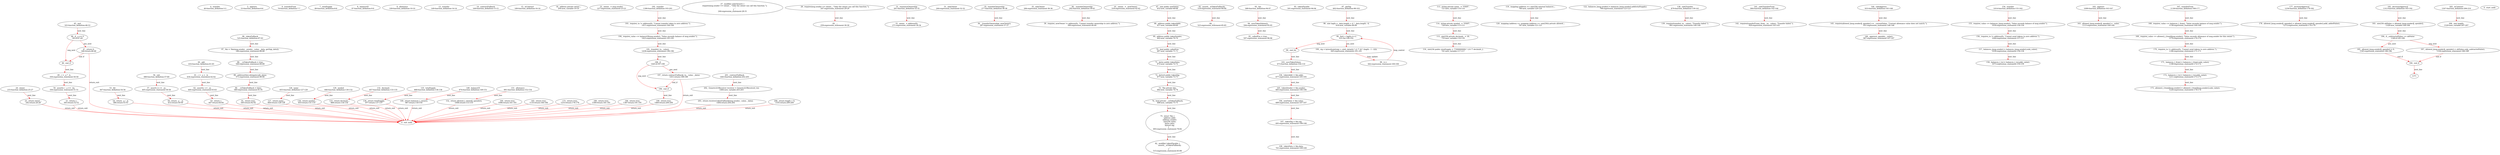 digraph  {
40 [label="4_ transfer\n40-function_definition-5-5", type_label=function_definition];
55 [label="5_ approve\n55-function_definition-6-6", type_label=function_definition];
70 [label="6_ transferFrom\n70-function_definition-7-7", type_label=function_definition];
89 [label="7_ totalSupply\n89-function_definition-8-8", type_label=function_definition];
97 [label="8_ balanceOf\n97-function_definition-9-9", type_label=function_definition];
109 [label="9_ allowance\n109-function_definition-10-10", type_label=function_definition];
149 [label="13_ transfer\n149-function_definition-14-14", type_label=function_definition];
169 [label="14_ contractFallback\n169-function_definition-15-15", type_label=function_definition];
189 [label="15_ isContract\n189-function_definition-16-16", type_label=function_definition];
204 [label="18_ address private owner_;\n204-new_variable-19-19", type_label=new_variable];
227 [label="22_ owner_ = msg.sender;\n227-expression_statement-23-23", type_label=expression_statement];
233 [label="24_ owner\n233-function_definition-25-27", type_label=function_definition];
242 [label="25_ return owner_;\n242-return-26-26", type_label=return];
244 [label="27_ modifier onlyOwner() {\n        require(msg.sender == owner_, \"Only the owner can call this function.\");\n        _;\n    }\n244-expression_statement-28-31", type_label=expression_statement];
247 [label="28_ require(msg.sender == owner_, \"Only the owner can call this function.\");\n247-expression_statement-29-29", type_label=expression_statement];
259 [label="29_ _;\n259-expression_statement-30-30", type_label=expression_statement];
261 [label="31_ renounceOwnership\n261-function_definition-32-35", type_label=function_definition];
264 [label="31_ onlyOwner\n264-expression_statement-32-32", type_label=expression_statement];
271 [label="33_ owner_ = address(0);\n271-expression_statement-34-34", type_label=expression_statement];
277 [label="35_ transferOwnership\n277-function_definition-36-38", type_label=function_definition];
284 [label="35_ onlyOwner\n284-expression_statement-36-36", type_label=expression_statement];
287 [label="36_ _transferOwnership(_newOwner);\n287-expression_statement-37-37", type_label=expression_statement];
292 [label="38_ _transferOwnership\n292-function_definition-39-43", type_label=function_definition];
300 [label="39_ require(_newOwner != address(0), \"Cannot transfer ownership to zero address.\");\n300-expression_statement-40-40", type_label=expression_statement];
318 [label="41_ owner_ = _newOwner;\n318-expression_statement-42-42", type_label=expression_statement];
325 [label="45_ mul\n325-function_definition-46-53", type_label=function_definition];
343 [label="46_ if__a == 0\n343-if-47-49", type_label=if];
1877 [label="46_ end_if", type_label=end_if];
348 [label="47_ return 0;\n348-return-48-48", type_label=return];
350 [label="49_ c = _a * _b;\n350-expression_statement-50-50", type_label=expression_statement];
356 [label="50_ assert(c / _a == _b);\n356-expression_statement-51-51", type_label=expression_statement];
365 [label="51_ return c;\n365-return-52-52", type_label=return];
367 [label="53_ div\n367-function_definition-54-56", type_label=function_definition];
384 [label="54_ return _a / _b;\n384-return-55-55", type_label=return];
388 [label="56_ sub\n388-function_definition-57-60", type_label=function_definition];
405 [label="57_ assert(_b <= _a);\n405-expression_statement-58-58", type_label=expression_statement];
412 [label="58_ return _a - _b;\n412-return-59-59", type_label=return];
416 [label="60_ add\n416-function_definition-61-65", type_label=function_definition];
434 [label="61_ c = _a + _b;\n434-expression_statement-62-62", type_label=expression_statement];
440 [label="62_ assert(c >= _a);\n440-expression_statement-63-63", type_label=expression_statement];
447 [label="63_ return c;\n447-return-64-64", type_label=return];
452 [label="67_ uint public sentValue;\n452-new_variable-68-68", type_label=new_variable];
457 [label="68_ address public tokenAddr;\n457-new_variable-69-69", type_label=new_variable];
462 [label="69_ address public tokenSender;\n462-new_variable-70-70", type_label=new_variable];
467 [label="70_ bool public calledFoo;\n467-new_variable-71-71", type_label=new_variable];
472 [label="71_ bytes public tokenData;\n472-new_variable-72-72", type_label=new_variable];
477 [label="72_ bytes4 public tokenSig;\n477-new_variable-73-73", type_label=new_variable];
482 [label="73_ Tkn private tkn;\n482-new_variable-74-74", type_label=new_variable];
488 [label="74_ bool private __isTokenFallback;\n488-new_variable-75-75", type_label=new_variable];
493 [label="75_ struct Tkn {\n        address addr;\n        address sender;\n        uint256 value;\n        bytes data;\n        bytes4 sig;\n    }\n493-expression_statement-76-82", type_label=expression_statement];
515 [label="82_ modifier tokenPayable {\n        assert(__isTokenFallback);\n        _;\n    }\n515-expression_statement-83-86", type_label=expression_statement];
518 [label="83_ assert(__isTokenFallback);\n518-expression_statement-84-84", type_label=expression_statement];
523 [label="84_ _;\n523-expression_statement-85-85", type_label=expression_statement];
525 [label="86_ tokenFallback\n525-function_definition-87-93", type_label=function_definition];
546 [label="87_ tkn = Tkn(msg.sender, _sender, _value, _data, getSig(_data));\n546-expression_statement-88-88", type_label=expression_statement];
566 [label="88_ __isTokenFallback = true;\n566-expression_statement-89-89", type_label=expression_statement];
571 [label="89_ address(this).delegatecall(_data);\n571-expression_statement-90-90", type_label=expression_statement];
580 [label="90_ __isTokenFallback = false;\n580-expression_statement-91-91", type_label=expression_statement];
585 [label="91_ return true;\n585-return-92-92", type_label=return];
588 [label="93_ foo\n588-function_definition-94-97", type_label=function_definition];
591 [label="93_ tokenPayable\n591-expression_statement-94-94", type_label=expression_statement];
594 [label="94_ saveTokenValues();\n594-expression_statement-95-95", type_label=expression_statement];
597 [label="95_ calledFoo = true;\n597-expression_statement-96-96", type_label=expression_statement];
602 [label="97_ getSig\n602-function_definition-98-103", type_label=function_definition];
616 [label="98_ uint lngth = _data.length < 4 ? _data.length : 4;\n616-new_variable-99-99", type_label=new_variable];
631 [label="99_ for(i < lngth;;i++)\n631-for-100-102", type_label=for];
2165 [label="99_ end_for", type_label=end_for];
642 [label="99_ i++\n642-expression_statement-100-100", type_label=expression_statement];
645 [label="100_ sig = bytes4(uint(sig) + uint(_data[i]) * (2 ** (8 * (lngth - 1 - i))));\n645-expression_statement-101-101", type_label=expression_statement];
673 [label="103_ saveTokenValues\n673-function_definition-104-110", type_label=function_definition];
677 [label="104_ tokenAddr = tkn.addr;\n677-expression_statement-105-105", type_label=expression_statement];
683 [label="105_ tokenSender = tkn.sender;\n683-expression_statement-106-106", type_label=expression_statement];
689 [label="106_ sentValue = tkn.value;\n689-expression_statement-107-107", type_label=expression_statement];
695 [label="107_ tokenSig = tkn.sig;\n695-expression_statement-108-108", type_label=expression_statement];
701 [label="108_ tokenData = tkn.data;\n701-expression_statement-109-109", type_label=expression_statement];
721 [label="113_ string private name_ = \"FISH\";\n721-new_variable-114-114", type_label=new_variable];
728 [label="114_ string private symbol_ = \"FISH\";\n728-new_variable-115-115", type_label=new_variable];
735 [label="115_ uint256 private decimals_ = 18;\n735-new_variable-116-116", type_label=new_variable];
741 [label="116_ uint256 public totalSupply = 77000000000 * (10 ** decimals_);\n741-new_variable-117-117", type_label=new_variable];
780 [label="119_ mapping (address => uint256) internal balances_;\n780-new_variable-120-120", type_label=new_variable];
787 [label="120_ mapping (address => mapping (address => uint256)) private allowed_;\n787-new_variable-121-121", type_label=new_variable];
798 [label="122_ balances_[msg.sender] = balances_[msg.sender].add(totalSupply);\n798-expression_statement-123-123", type_label=expression_statement];
835 [label="126_ name\n835-function_definition-127-129", type_label=function_definition];
844 [label="127_ return name_;\n844-return-128-128", type_label=return];
846 [label="129_ symbol\n846-function_definition-130-132", type_label=function_definition];
855 [label="130_ return symbol_;\n855-return-131-131", type_label=return];
857 [label="132_ decimals\n857-function_definition-133-135", type_label=function_definition];
866 [label="133_ return decimals_;\n866-return-134-134", type_label=return];
868 [label="135_ totalSupply\n868-function_definition-136-138", type_label=function_definition];
877 [label="136_ return totalSupply;\n877-return-137-137", type_label=return];
879 [label="138_ safeTransfer\n879-function_definition-139-141", type_label=function_definition];
891 [label="139_ require(transfer(_to, _value), \"Transfer failed.\");\n891-expression_statement-140-140", type_label=expression_statement];
904 [label="141_ safeTransferFrom\n904-function_definition-142-144", type_label=function_definition];
920 [label="142_ require(transferFrom(_from, _to, _value), \"Transfer failed.\");\n920-expression_statement-143-143", type_label=expression_statement];
935 [label="144_ safeApprove\n935-function_definition-145-148", type_label=function_definition];
951 [label="145_ require(allowed_[msg.sender][_spender] == _currentValue, \"Current allowance value does not match.\");\n951-expression_statement-146-146", type_label=expression_statement];
967 [label="146_ approve(_spender, _value);\n967-expression_statement-147-147", type_label=expression_statement];
974 [label="148_ balanceOf\n974-function_definition-149-151", type_label=function_definition];
987 [label="149_ return balances_[_owner];\n987-return-150-150", type_label=return];
991 [label="151_ allowance\n991-function_definition-152-154", type_label=function_definition];
1008 [label="152_ return allowed_[_owner][_spender];\n1008-return-153-153", type_label=return];
1014 [label="154_ transfer\n1014-function_definition-155-162", type_label=function_definition];
1030 [label="155_ require(_value <= balances_[msg.sender], \"Value exceeds balance of msg.sender.\");\n1030-expression_statement-156-156", type_label=expression_statement];
1044 [label="156_ require(_to != address(0), \"Cannot send tokens to zero address.\");\n1044-expression_statement-157-157", type_label=expression_statement];
1056 [label="157_ balances_[msg.sender] = balances_[msg.sender].sub(_value);\n1056-expression_statement-158-158", type_label=expression_statement];
1073 [label="158_ balances_[_to] = balances_[_to].add(_value);\n1073-expression_statement-159-159", type_label=expression_statement];
1096 [label="160_ return true;\n1096-return-161-161", type_label=return];
1099 [label="162_ approve\n1099-function_definition-163-167", type_label=function_definition];
1115 [label="163_ allowed_[msg.sender][_spender] = _value;\n1115-expression_statement-164-164", type_label=expression_statement];
1135 [label="165_ return true;\n1135-return-166-166", type_label=return];
1138 [label="167_ transferFrom\n1138-function_definition-168-177", type_label=function_definition];
1158 [label="168_ require(_value <= balances_[_from], \"Value exceeds balance of msg.sender.\");\n1158-expression_statement-169-169", type_label=expression_statement];
1170 [label="169_ require(_value <= allowed_[_from][msg.sender], \"Value exceeds allowance of msg.sender for this owner.\");\n1170-expression_statement-170-170", type_label=expression_statement];
1186 [label="170_ require(_to != address(0), \"Cannot send tokens to zero address.\");\n1186-expression_statement-171-171", type_label=expression_statement];
1198 [label="171_ balances_[_from] = balances_[_from].sub(_value);\n1198-expression_statement-172-172", type_label=expression_statement];
1211 [label="172_ balances_[_to] = balances_[_to].add(_value);\n1211-expression_statement-173-173", type_label=expression_statement];
1224 [label="173_ allowed_[_from][msg.sender] = allowed_[_from][msg.sender].sub(_value);\n1224-expression_statement-174-174", type_label=expression_statement];
1253 [label="175_ return true;\n1253-return-176-176", type_label=return];
1256 [label="177_ increaseApproval\n1256-function_definition-178-182", type_label=function_definition];
1272 [label="178_ allowed_[msg.sender][_spender] = allowed_[msg.sender][_spender].add(_addedValue);\n1272-expression_statement-179-179", type_label=expression_statement];
1309 [label="180_ return true;\n1309-return-181-181", type_label=return];
1312 [label="182_ decreaseApproval\n1312-function_definition-183-192", type_label=function_definition];
1328 [label="183_ uint256 oldValue = allowed_[msg.sender][_spender];\n1328-new_variable-184-184", type_label=new_variable];
1340 [label="184_ if__subtractedValue >= oldValue\n1340-if-185-189", type_label=if];
2874 [label="184_ end_if", type_label=end_if];
1345 [label="185_ allowed_[msg.sender][_spender] = 0;\n1345-expression_statement-186-186", type_label=expression_statement];
1356 [label="187_ allowed_[msg.sender][_spender] = oldValue.sub(_subtractedValue);\n1356-expression_statement-188-188", type_label=expression_statement];
1387 [label="190_ return true;\n1387-return-191-191", type_label=return];
1390 [label="192_ transfer\n1390-function_definition-193-201", type_label=function_definition];
1411 [label="193_ require(_to != address(0), \"Cannot transfer token to zero address.\");\n1411-expression_statement-194-194", type_label=expression_statement];
1423 [label="194_ require(_value <= balanceOf(msg.sender), \"Value exceeds balance of msg.sender.\");\n1423-expression_statement-195-195", type_label=expression_statement];
1438 [label="195_ transfer(_to, _value);\n1438-expression_statement-196-196", type_label=expression_statement];
1445 [label="196_ if\n1445-if-197-199", type_label=if];
2979 [label="196_ end_if", type_label=end_if];
1451 [label="197_ return contractFallback(_to, _value, _data);\n1451-return-198-198", type_label=return];
1460 [label="199_ return true;\n1460-return-200-200", type_label=return];
1463 [label="201_ contractFallback\n1463-function_definition-202-205", type_label=function_definition];
1484 [label="202_ Generic223Receiver receiver = Generic223Receiver(_to);\n1484-new_variable-203-203", type_label=new_variable];
1494 [label="203_ return receiver.tokenFallback(msg.sender, _value, _data);\n1494-return-204-204", type_label=return];
1507 [label="205_ isContract\n1507-function_definition-206-210", type_label=function_definition];
1520 [label="206_ uint length;\n1520-new_variable-207-207", type_label=new_variable];
1535 [label="208_ return length > 0;\n1535-return-209-209", type_label=return];
1 [label="0_ start_node", type_label=start];
2 [label="0_ exit_node", type_label=exit];
1371;
233 -> 242  [color=red, controlflow_type=next_line, edge_type=CFG_edge, key=0, label=next_line];
242 -> 2  [color=red, controlflow_type=return_exit, edge_type=CFG_edge, key=0, label=return_exit];
247 -> 259  [color=red, controlflow_type=next_line, edge_type=CFG_edge, key=0, label=next_line];
261 -> 271  [color=red, controlflow_type=next_line, edge_type=CFG_edge, key=0, label=next_line];
277 -> 287  [color=red, controlflow_type=next_line, edge_type=CFG_edge, key=0, label=next_line];
292 -> 300  [color=red, controlflow_type=next_line, edge_type=CFG_edge, key=0, label=next_line];
325 -> 343  [color=red, controlflow_type=next_line, edge_type=CFG_edge, key=0, label=next_line];
343 -> 348  [color=red, controlflow_type=pos_next, edge_type=CFG_edge, key=0, label=pos_next];
343 -> 1877  [color=red, controlflow_type=neg_next, edge_type=CFG_edge, key=0, label=neg_next];
1877 -> 350  [color=red, controlflow_type=next_line, edge_type=CFG_edge, key=0, label=next_line];
348 -> 1877  [color=red, controlflow_type=end_if, edge_type=CFG_edge, key=0, label=end_if];
348 -> 2  [color=red, controlflow_type=return_exit, edge_type=CFG_edge, key=0, label=return_exit];
350 -> 356  [color=red, controlflow_type=next_line, edge_type=CFG_edge, key=0, label=next_line];
356 -> 365  [color=red, controlflow_type=next_line, edge_type=CFG_edge, key=0, label=next_line];
365 -> 2  [color=red, controlflow_type=return_exit, edge_type=CFG_edge, key=0, label=return_exit];
367 -> 384  [color=red, controlflow_type=next_line, edge_type=CFG_edge, key=0, label=next_line];
384 -> 2  [color=red, controlflow_type=return_exit, edge_type=CFG_edge, key=0, label=return_exit];
388 -> 405  [color=red, controlflow_type=next_line, edge_type=CFG_edge, key=0, label=next_line];
405 -> 412  [color=red, controlflow_type=next_line, edge_type=CFG_edge, key=0, label=next_line];
412 -> 2  [color=red, controlflow_type=return_exit, edge_type=CFG_edge, key=0, label=return_exit];
416 -> 434  [color=red, controlflow_type=next_line, edge_type=CFG_edge, key=0, label=next_line];
434 -> 440  [color=red, controlflow_type=next_line, edge_type=CFG_edge, key=0, label=next_line];
440 -> 447  [color=red, controlflow_type=next_line, edge_type=CFG_edge, key=0, label=next_line];
447 -> 2  [color=red, controlflow_type=return_exit, edge_type=CFG_edge, key=0, label=return_exit];
452 -> 457  [color=red, controlflow_type=next_line, edge_type=CFG_edge, key=0, label=next_line];
457 -> 462  [color=red, controlflow_type=next_line, edge_type=CFG_edge, key=0, label=next_line];
462 -> 467  [color=red, controlflow_type=next_line, edge_type=CFG_edge, key=0, label=next_line];
467 -> 472  [color=red, controlflow_type=next_line, edge_type=CFG_edge, key=0, label=next_line];
472 -> 477  [color=red, controlflow_type=next_line, edge_type=CFG_edge, key=0, label=next_line];
477 -> 482  [color=red, controlflow_type=next_line, edge_type=CFG_edge, key=0, label=next_line];
482 -> 488  [color=red, controlflow_type=next_line, edge_type=CFG_edge, key=0, label=next_line];
488 -> 493  [color=red, controlflow_type=next_line, edge_type=CFG_edge, key=0, label=next_line];
493 -> 515  [color=red, controlflow_type=next_line, edge_type=CFG_edge, key=0, label=next_line];
518 -> 523  [color=red, controlflow_type=next_line, edge_type=CFG_edge, key=0, label=next_line];
525 -> 546  [color=red, controlflow_type=next_line, edge_type=CFG_edge, key=0, label=next_line];
546 -> 566  [color=red, controlflow_type=next_line, edge_type=CFG_edge, key=0, label=next_line];
566 -> 571  [color=red, controlflow_type=next_line, edge_type=CFG_edge, key=0, label=next_line];
571 -> 580  [color=red, controlflow_type=next_line, edge_type=CFG_edge, key=0, label=next_line];
580 -> 585  [color=red, controlflow_type=next_line, edge_type=CFG_edge, key=0, label=next_line];
585 -> 2  [color=red, controlflow_type=return_exit, edge_type=CFG_edge, key=0, label=return_exit];
588 -> 594  [color=red, controlflow_type=next_line, edge_type=CFG_edge, key=0, label=next_line];
594 -> 597  [color=red, controlflow_type=next_line, edge_type=CFG_edge, key=0, label=next_line];
602 -> 616  [color=red, controlflow_type=next_line, edge_type=CFG_edge, key=0, label=next_line];
616 -> 631  [color=red, controlflow_type=next_line, edge_type=CFG_edge, key=0, label=next_line];
631 -> 645  [color=red, controlflow_type=pos_next, edge_type=CFG_edge, key=0, label=pos_next];
631 -> 2165  [color=red, controlflow_type=neg_next, edge_type=CFG_edge, key=0, label=neg_next];
2165 -> 673  [color=red, controlflow_type=next_line, edge_type=CFG_edge, key=0, label=next_line];
642 -> 631  [color=red, controlflow_type=loop_control, edge_type=CFG_edge, key=0, label=loop_control];
645 -> 642  [color=red, controlflow_type=loop_update, edge_type=CFG_edge, key=0, label=loop_update];
673 -> 677  [color=red, controlflow_type=next_line, edge_type=CFG_edge, key=0, label=next_line];
677 -> 683  [color=red, controlflow_type=next_line, edge_type=CFG_edge, key=0, label=next_line];
683 -> 689  [color=red, controlflow_type=next_line, edge_type=CFG_edge, key=0, label=next_line];
689 -> 695  [color=red, controlflow_type=next_line, edge_type=CFG_edge, key=0, label=next_line];
695 -> 701  [color=red, controlflow_type=next_line, edge_type=CFG_edge, key=0, label=next_line];
721 -> 728  [color=red, controlflow_type=next_line, edge_type=CFG_edge, key=0, label=next_line];
728 -> 735  [color=red, controlflow_type=next_line, edge_type=CFG_edge, key=0, label=next_line];
735 -> 741  [color=red, controlflow_type=next_line, edge_type=CFG_edge, key=0, label=next_line];
780 -> 787  [color=red, controlflow_type=next_line, edge_type=CFG_edge, key=0, label=next_line];
835 -> 844  [color=red, controlflow_type=next_line, edge_type=CFG_edge, key=0, label=next_line];
844 -> 2  [color=red, controlflow_type=return_exit, edge_type=CFG_edge, key=0, label=return_exit];
846 -> 855  [color=red, controlflow_type=next_line, edge_type=CFG_edge, key=0, label=next_line];
855 -> 2  [color=red, controlflow_type=return_exit, edge_type=CFG_edge, key=0, label=return_exit];
857 -> 866  [color=red, controlflow_type=next_line, edge_type=CFG_edge, key=0, label=next_line];
866 -> 2  [color=red, controlflow_type=return_exit, edge_type=CFG_edge, key=0, label=return_exit];
868 -> 877  [color=red, controlflow_type=next_line, edge_type=CFG_edge, key=0, label=next_line];
877 -> 2  [color=red, controlflow_type=return_exit, edge_type=CFG_edge, key=0, label=return_exit];
879 -> 891  [color=red, controlflow_type=next_line, edge_type=CFG_edge, key=0, label=next_line];
904 -> 920  [color=red, controlflow_type=next_line, edge_type=CFG_edge, key=0, label=next_line];
935 -> 951  [color=red, controlflow_type=next_line, edge_type=CFG_edge, key=0, label=next_line];
951 -> 967  [color=red, controlflow_type=next_line, edge_type=CFG_edge, key=0, label=next_line];
974 -> 987  [color=red, controlflow_type=next_line, edge_type=CFG_edge, key=0, label=next_line];
987 -> 2  [color=red, controlflow_type=return_exit, edge_type=CFG_edge, key=0, label=return_exit];
991 -> 1008  [color=red, controlflow_type=next_line, edge_type=CFG_edge, key=0, label=next_line];
1008 -> 2  [color=red, controlflow_type=return_exit, edge_type=CFG_edge, key=0, label=return_exit];
1014 -> 1030  [color=red, controlflow_type=next_line, edge_type=CFG_edge, key=0, label=next_line];
1030 -> 1044  [color=red, controlflow_type=next_line, edge_type=CFG_edge, key=0, label=next_line];
1044 -> 1056  [color=red, controlflow_type=next_line, edge_type=CFG_edge, key=0, label=next_line];
1056 -> 1073  [color=red, controlflow_type=next_line, edge_type=CFG_edge, key=0, label=next_line];
1096 -> 2  [color=red, controlflow_type=return_exit, edge_type=CFG_edge, key=0, label=return_exit];
1099 -> 1115  [color=red, controlflow_type=next_line, edge_type=CFG_edge, key=0, label=next_line];
1135 -> 2  [color=red, controlflow_type=return_exit, edge_type=CFG_edge, key=0, label=return_exit];
1138 -> 1158  [color=red, controlflow_type=next_line, edge_type=CFG_edge, key=0, label=next_line];
1158 -> 1170  [color=red, controlflow_type=next_line, edge_type=CFG_edge, key=0, label=next_line];
1170 -> 1186  [color=red, controlflow_type=next_line, edge_type=CFG_edge, key=0, label=next_line];
1186 -> 1198  [color=red, controlflow_type=next_line, edge_type=CFG_edge, key=0, label=next_line];
1198 -> 1211  [color=red, controlflow_type=next_line, edge_type=CFG_edge, key=0, label=next_line];
1211 -> 1224  [color=red, controlflow_type=next_line, edge_type=CFG_edge, key=0, label=next_line];
1253 -> 2  [color=red, controlflow_type=return_exit, edge_type=CFG_edge, key=0, label=return_exit];
1256 -> 1272  [color=red, controlflow_type=next_line, edge_type=CFG_edge, key=0, label=next_line];
1309 -> 2  [color=red, controlflow_type=return_exit, edge_type=CFG_edge, key=0, label=return_exit];
1312 -> 1328  [color=red, controlflow_type=next_line, edge_type=CFG_edge, key=0, label=next_line];
1328 -> 1340  [color=red, controlflow_type=next_line, edge_type=CFG_edge, key=0, label=next_line];
1340 -> 1345  [color=red, controlflow_type=pos_next, edge_type=CFG_edge, key=0, label=pos_next];
1340 -> 1356  [color=red, controlflow_type=neg_next, edge_type=CFG_edge, key=0, label=neg_next];
2874 -> 1371  [color=red, controlflow_type=next_line, edge_type=CFG_edge, key=0, label=next_line];
1345 -> 2874  [color=red, controlflow_type=end_if, edge_type=CFG_edge, key=0, label=end_if];
1356 -> 2874  [color=red, controlflow_type=end_if, edge_type=CFG_edge, key=0, label=end_if];
1387 -> 2  [color=red, controlflow_type=return_exit, edge_type=CFG_edge, key=0, label=return_exit];
1390 -> 1411  [color=red, controlflow_type=next_line, edge_type=CFG_edge, key=0, label=next_line];
1411 -> 1423  [color=red, controlflow_type=next_line, edge_type=CFG_edge, key=0, label=next_line];
1423 -> 1438  [color=red, controlflow_type=next_line, edge_type=CFG_edge, key=0, label=next_line];
1438 -> 1445  [color=red, controlflow_type=next_line, edge_type=CFG_edge, key=0, label=next_line];
1445 -> 1451  [color=red, controlflow_type=pos_next, edge_type=CFG_edge, key=0, label=pos_next];
1445 -> 2979  [color=red, controlflow_type=neg_next, edge_type=CFG_edge, key=0, label=neg_next];
2979 -> 1460  [color=red, controlflow_type=next_line, edge_type=CFG_edge, key=0, label=next_line];
1451 -> 2979  [color=red, controlflow_type=end_if, edge_type=CFG_edge, key=0, label=end_if];
1451 -> 2  [color=red, controlflow_type=return_exit, edge_type=CFG_edge, key=0, label=return_exit];
1460 -> 2  [color=red, controlflow_type=return_exit, edge_type=CFG_edge, key=0, label=return_exit];
1463 -> 1484  [color=red, controlflow_type=next_line, edge_type=CFG_edge, key=0, label=next_line];
1484 -> 1494  [color=red, controlflow_type=next_line, edge_type=CFG_edge, key=0, label=next_line];
1494 -> 2  [color=red, controlflow_type=return_exit, edge_type=CFG_edge, key=0, label=return_exit];
1507 -> 1520  [color=red, controlflow_type=next_line, edge_type=CFG_edge, key=0, label=next_line];
1535 -> 2  [color=red, controlflow_type=return_exit, edge_type=CFG_edge, key=0, label=return_exit];
}
